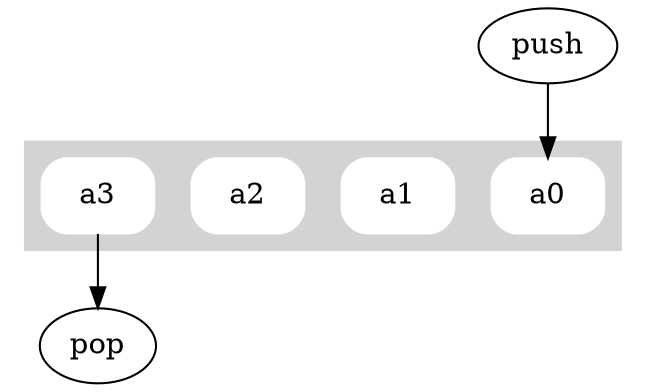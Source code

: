 digraph G {

	subgraph cluster_0 {
		style=filled;
		color=lightgrey;
		node [style="rounded,filled",color=white, shape="box"];
		a0[style="rounded,filled", shape="box"];
		a1;
		a2;
		a3;
	}
  push->a0;
  a3->pop;
}
